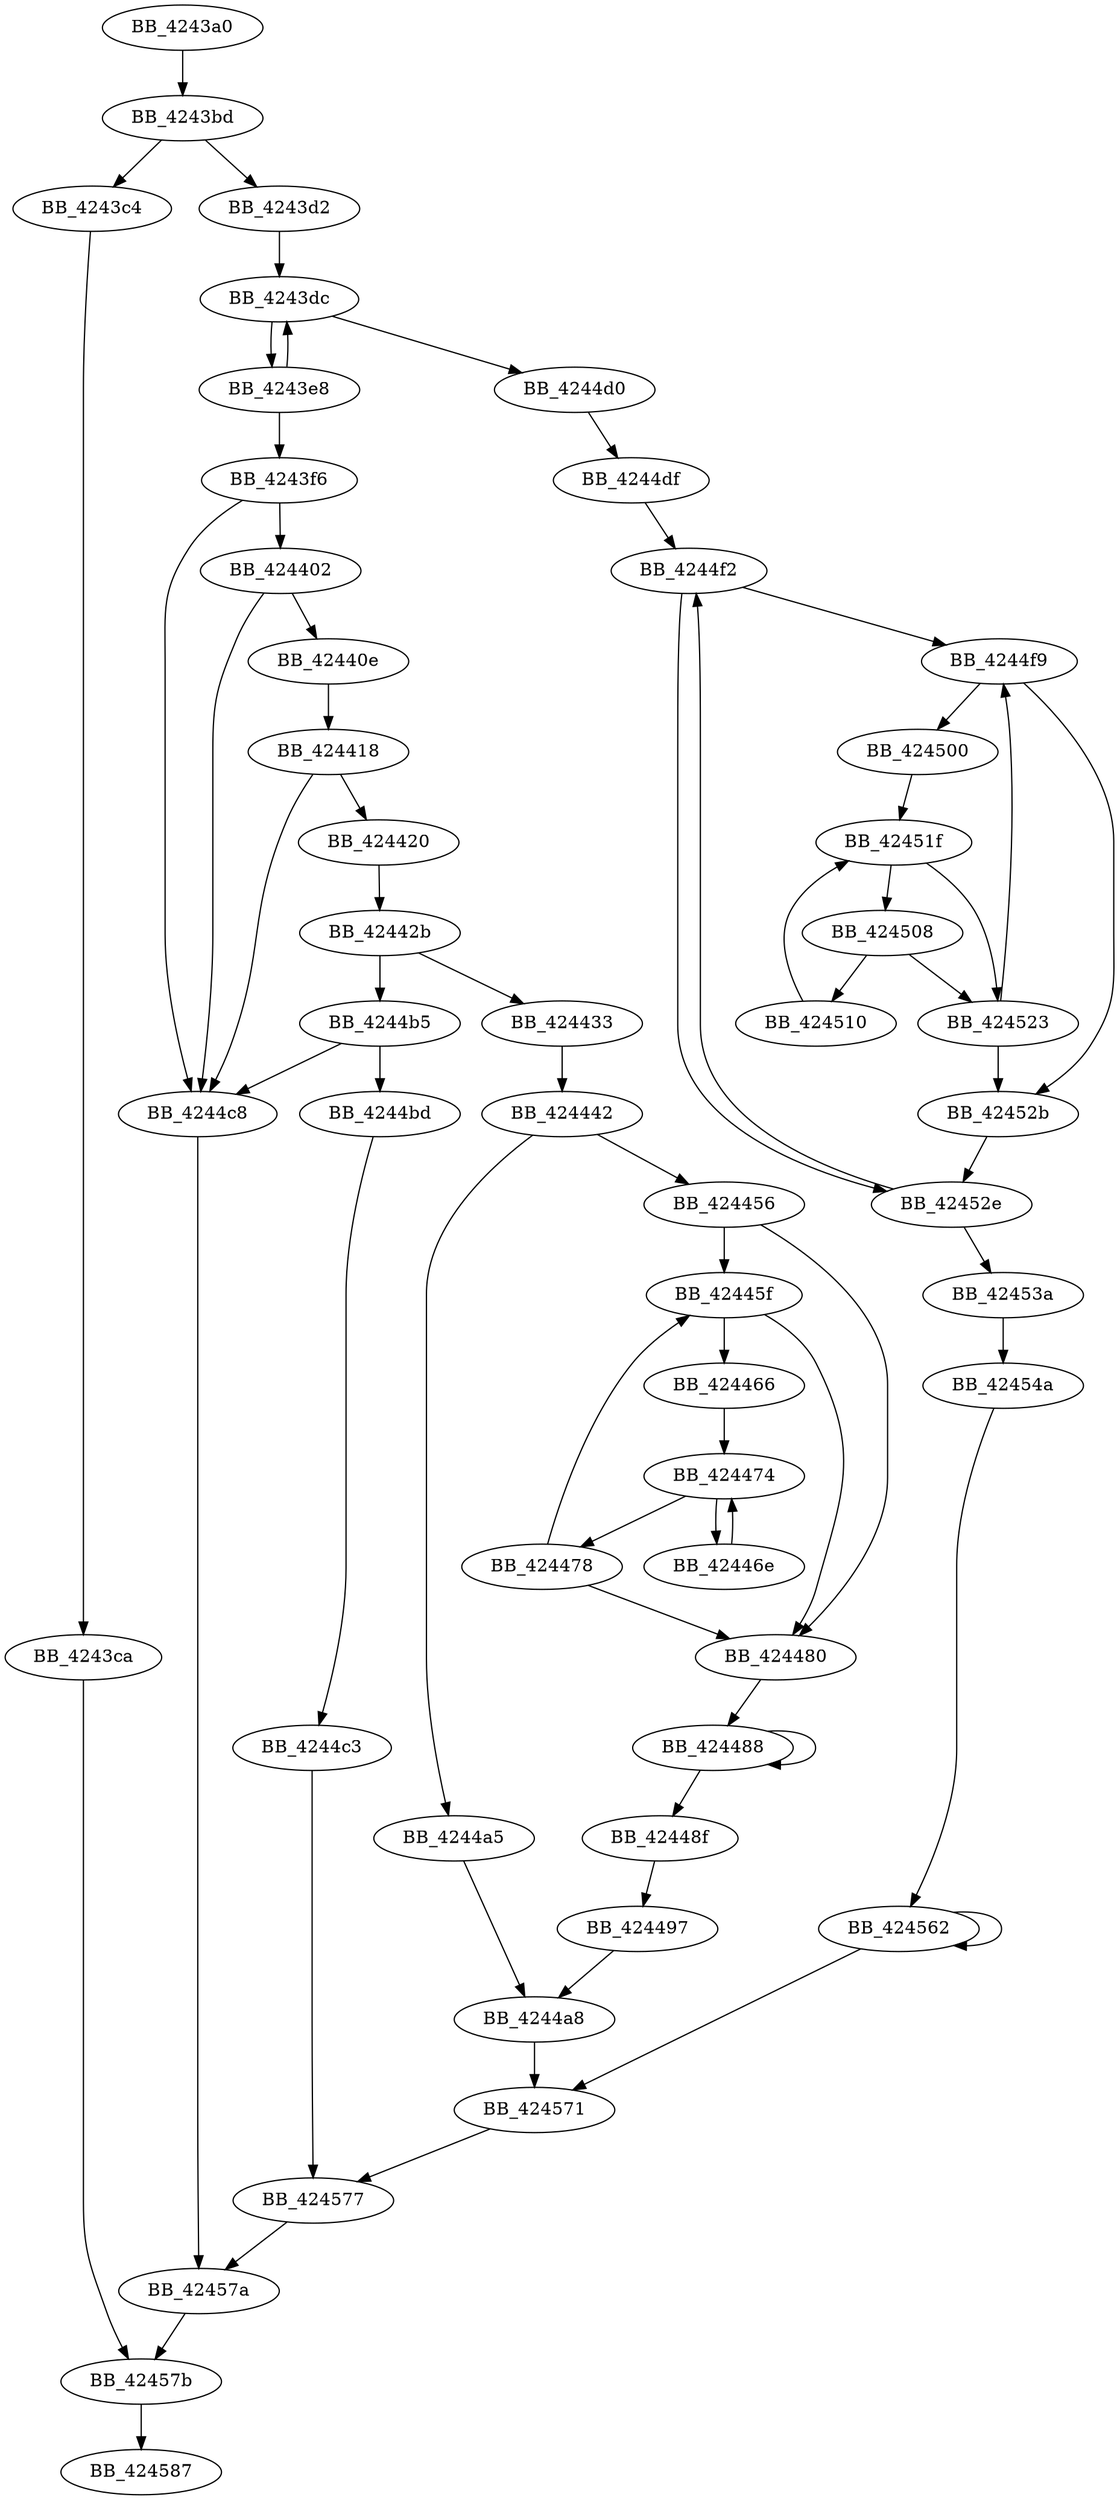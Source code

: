 DiGraph __setmbcp_nolock{
BB_4243a0->BB_4243bd
BB_4243bd->BB_4243c4
BB_4243bd->BB_4243d2
BB_4243c4->BB_4243ca
BB_4243ca->BB_42457b
BB_4243d2->BB_4243dc
BB_4243dc->BB_4243e8
BB_4243dc->BB_4244d0
BB_4243e8->BB_4243dc
BB_4243e8->BB_4243f6
BB_4243f6->BB_424402
BB_4243f6->BB_4244c8
BB_424402->BB_42440e
BB_424402->BB_4244c8
BB_42440e->BB_424418
BB_424418->BB_424420
BB_424418->BB_4244c8
BB_424420->BB_42442b
BB_42442b->BB_424433
BB_42442b->BB_4244b5
BB_424433->BB_424442
BB_424442->BB_424456
BB_424442->BB_4244a5
BB_424456->BB_42445f
BB_424456->BB_424480
BB_42445f->BB_424466
BB_42445f->BB_424480
BB_424466->BB_424474
BB_42446e->BB_424474
BB_424474->BB_42446e
BB_424474->BB_424478
BB_424478->BB_42445f
BB_424478->BB_424480
BB_424480->BB_424488
BB_424488->BB_424488
BB_424488->BB_42448f
BB_42448f->BB_424497
BB_424497->BB_4244a8
BB_4244a5->BB_4244a8
BB_4244a8->BB_424571
BB_4244b5->BB_4244bd
BB_4244b5->BB_4244c8
BB_4244bd->BB_4244c3
BB_4244c3->BB_424577
BB_4244c8->BB_42457a
BB_4244d0->BB_4244df
BB_4244df->BB_4244f2
BB_4244f2->BB_4244f9
BB_4244f2->BB_42452e
BB_4244f9->BB_424500
BB_4244f9->BB_42452b
BB_424500->BB_42451f
BB_424508->BB_424510
BB_424508->BB_424523
BB_424510->BB_42451f
BB_42451f->BB_424508
BB_42451f->BB_424523
BB_424523->BB_4244f9
BB_424523->BB_42452b
BB_42452b->BB_42452e
BB_42452e->BB_4244f2
BB_42452e->BB_42453a
BB_42453a->BB_42454a
BB_42454a->BB_424562
BB_424562->BB_424562
BB_424562->BB_424571
BB_424571->BB_424577
BB_424577->BB_42457a
BB_42457a->BB_42457b
BB_42457b->BB_424587
}
